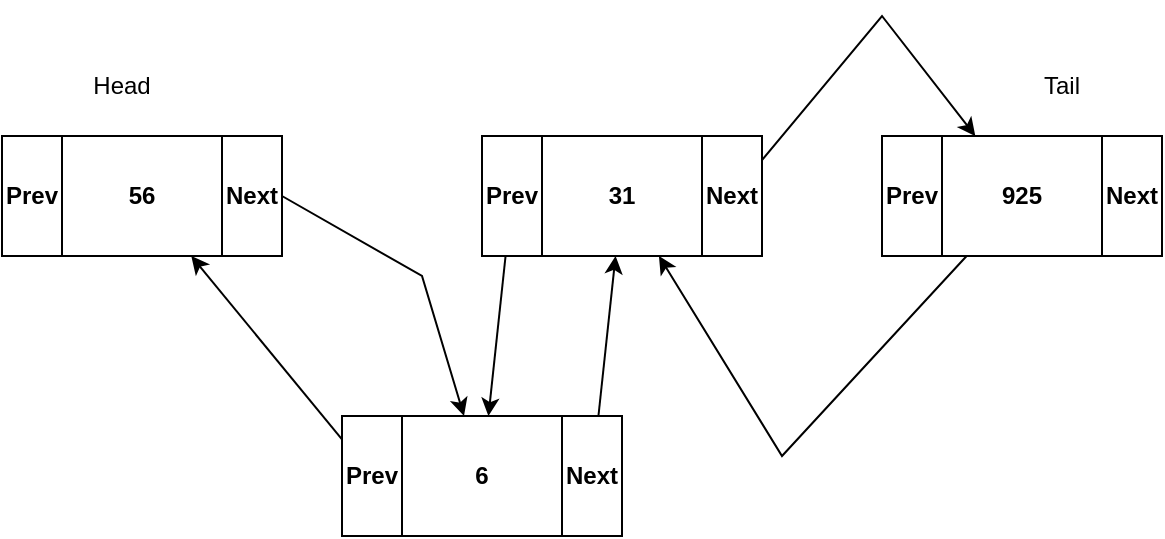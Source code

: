 <mxfile pages="3">
    <diagram name="Page-1" id="NP0IGY9QcF5OJb9P8qif">
        <mxGraphModel dx="804" dy="341" grid="1" gridSize="10" guides="1" tooltips="1" connect="1" arrows="1" fold="1" page="1" pageScale="1" pageWidth="827" pageHeight="1169" math="0" shadow="0">
            <root>
                <mxCell id="0"/>
                <mxCell id="1" parent="0"/>
                <mxCell id="LalYOXQxGZXRVZVDWcl1-1" value="Prev" style="rounded=0;whiteSpace=wrap;html=1;fontStyle=1" parent="1" vertex="1">
                    <mxGeometry x="150" y="190" width="30" height="60" as="geometry"/>
                </mxCell>
                <mxCell id="LalYOXQxGZXRVZVDWcl1-2" value="56" style="rounded=0;whiteSpace=wrap;html=1;fontStyle=1" parent="1" vertex="1">
                    <mxGeometry x="180" y="190" width="80" height="60" as="geometry"/>
                </mxCell>
                <mxCell id="LalYOXQxGZXRVZVDWcl1-3" value="Next" style="rounded=0;whiteSpace=wrap;html=1;fontStyle=1" parent="1" vertex="1">
                    <mxGeometry x="260" y="190" width="30" height="60" as="geometry"/>
                </mxCell>
                <mxCell id="LalYOXQxGZXRVZVDWcl1-8" value="Prev" style="rounded=0;whiteSpace=wrap;html=1;fontStyle=1" parent="1" vertex="1">
                    <mxGeometry x="390" y="190" width="30" height="60" as="geometry"/>
                </mxCell>
                <mxCell id="LalYOXQxGZXRVZVDWcl1-9" value="31" style="rounded=0;whiteSpace=wrap;html=1;fontStyle=1" parent="1" vertex="1">
                    <mxGeometry x="420" y="190" width="80" height="60" as="geometry"/>
                </mxCell>
                <mxCell id="LalYOXQxGZXRVZVDWcl1-10" value="Next" style="rounded=0;whiteSpace=wrap;html=1;fontStyle=1" parent="1" vertex="1">
                    <mxGeometry x="500" y="190" width="30" height="60" as="geometry"/>
                </mxCell>
                <mxCell id="LalYOXQxGZXRVZVDWcl1-11" value="Prev" style="rounded=0;whiteSpace=wrap;html=1;fontStyle=1" parent="1" vertex="1">
                    <mxGeometry x="590" y="190" width="30" height="60" as="geometry"/>
                </mxCell>
                <mxCell id="LalYOXQxGZXRVZVDWcl1-12" value="925&lt;br&gt;" style="rounded=0;whiteSpace=wrap;html=1;fontStyle=1" parent="1" vertex="1">
                    <mxGeometry x="620" y="190" width="80" height="60" as="geometry"/>
                </mxCell>
                <mxCell id="LalYOXQxGZXRVZVDWcl1-13" value="Next" style="rounded=0;whiteSpace=wrap;html=1;fontStyle=1" parent="1" vertex="1">
                    <mxGeometry x="700" y="190" width="30" height="60" as="geometry"/>
                </mxCell>
                <mxCell id="LalYOXQxGZXRVZVDWcl1-15" value="" style="endArrow=classic;html=1;rounded=0;exitX=1;exitY=0.5;exitDx=0;exitDy=0;" parent="1" source="LalYOXQxGZXRVZVDWcl1-3" target="LalYOXQxGZXRVZVDWcl1-24" edge="1">
                    <mxGeometry width="50" height="50" relative="1" as="geometry">
                        <mxPoint x="390" y="310" as="sourcePoint"/>
                        <mxPoint x="440" y="260" as="targetPoint"/>
                        <Array as="points">
                            <mxPoint x="360" y="260"/>
                        </Array>
                    </mxGeometry>
                </mxCell>
                <mxCell id="LalYOXQxGZXRVZVDWcl1-17" value="" style="endArrow=classic;html=1;rounded=0;" parent="1" source="LalYOXQxGZXRVZVDWcl1-8" target="LalYOXQxGZXRVZVDWcl1-24" edge="1">
                    <mxGeometry width="50" height="50" relative="1" as="geometry">
                        <mxPoint x="390" y="310" as="sourcePoint"/>
                        <mxPoint x="440" y="260" as="targetPoint"/>
                        <Array as="points"/>
                    </mxGeometry>
                </mxCell>
                <mxCell id="LalYOXQxGZXRVZVDWcl1-18" value="" style="endArrow=classic;html=1;rounded=0;fontStyle=1" parent="1" source="LalYOXQxGZXRVZVDWcl1-10" target="LalYOXQxGZXRVZVDWcl1-12" edge="1">
                    <mxGeometry width="50" height="50" relative="1" as="geometry">
                        <mxPoint x="300" y="230" as="sourcePoint"/>
                        <mxPoint x="470" y="200" as="targetPoint"/>
                        <Array as="points">
                            <mxPoint x="590" y="130"/>
                        </Array>
                    </mxGeometry>
                </mxCell>
                <mxCell id="LalYOXQxGZXRVZVDWcl1-19" value="" style="endArrow=classic;html=1;rounded=0;" parent="1" source="LalYOXQxGZXRVZVDWcl1-12" target="LalYOXQxGZXRVZVDWcl1-9" edge="1">
                    <mxGeometry width="50" height="50" relative="1" as="geometry">
                        <mxPoint x="540" y="212" as="sourcePoint"/>
                        <mxPoint x="647" y="200" as="targetPoint"/>
                        <Array as="points">
                            <mxPoint x="540" y="350"/>
                        </Array>
                    </mxGeometry>
                </mxCell>
                <mxCell id="LalYOXQxGZXRVZVDWcl1-21" value="Head" style="text;html=1;strokeColor=none;fillColor=none;align=center;verticalAlign=middle;whiteSpace=wrap;rounded=0;" parent="1" vertex="1">
                    <mxGeometry x="180" y="150" width="60" height="30" as="geometry"/>
                </mxCell>
                <mxCell id="LalYOXQxGZXRVZVDWcl1-22" value="Tail" style="text;html=1;strokeColor=none;fillColor=none;align=center;verticalAlign=middle;whiteSpace=wrap;rounded=0;" parent="1" vertex="1">
                    <mxGeometry x="650" y="150" width="60" height="30" as="geometry"/>
                </mxCell>
                <mxCell id="LalYOXQxGZXRVZVDWcl1-23" value="Prev" style="rounded=0;whiteSpace=wrap;html=1;fontStyle=1" parent="1" vertex="1">
                    <mxGeometry x="320" y="330" width="30" height="60" as="geometry"/>
                </mxCell>
                <mxCell id="LalYOXQxGZXRVZVDWcl1-24" value="6" style="rounded=0;whiteSpace=wrap;html=1;fontStyle=1" parent="1" vertex="1">
                    <mxGeometry x="350" y="330" width="80" height="60" as="geometry"/>
                </mxCell>
                <mxCell id="LalYOXQxGZXRVZVDWcl1-25" value="Next" style="rounded=0;whiteSpace=wrap;html=1;fontStyle=1" parent="1" vertex="1">
                    <mxGeometry x="430" y="330" width="30" height="60" as="geometry"/>
                </mxCell>
                <mxCell id="LalYOXQxGZXRVZVDWcl1-26" value="" style="endArrow=classic;html=1;rounded=0;" parent="1" source="LalYOXQxGZXRVZVDWcl1-23" target="LalYOXQxGZXRVZVDWcl1-2" edge="1">
                    <mxGeometry width="50" height="50" relative="1" as="geometry">
                        <mxPoint x="380" y="280" as="sourcePoint"/>
                        <mxPoint x="430" y="230" as="targetPoint"/>
                    </mxGeometry>
                </mxCell>
                <mxCell id="LalYOXQxGZXRVZVDWcl1-27" value="" style="endArrow=classic;html=1;rounded=0;" parent="1" source="LalYOXQxGZXRVZVDWcl1-25" target="LalYOXQxGZXRVZVDWcl1-9" edge="1">
                    <mxGeometry width="50" height="50" relative="1" as="geometry">
                        <mxPoint x="412" y="260" as="sourcePoint"/>
                        <mxPoint x="403" y="340" as="targetPoint"/>
                        <Array as="points"/>
                    </mxGeometry>
                </mxCell>
            </root>
        </mxGraphModel>
    </diagram>
    <diagram id="xSqx4w_NNPDwo3YHBRpM" name="Page-2">
        <mxGraphModel dx="804" dy="341" grid="1" gridSize="10" guides="1" tooltips="1" connect="1" arrows="1" fold="1" page="1" pageScale="1" pageWidth="827" pageHeight="1169" math="0" shadow="0">
            <root>
                <mxCell id="0"/>
                <mxCell id="1" parent="0"/>
                <mxCell id="xuw5zCE6RppPVihWjLqr-1" value="&lt;font style=&quot;font-size: 20px;&quot;&gt;A&lt;/font&gt;" style="ellipse;whiteSpace=wrap;html=1;aspect=fixed;fontStyle=1;fontSize=13;" parent="1" vertex="1">
                    <mxGeometry x="400" y="40" width="40" height="40" as="geometry"/>
                </mxCell>
                <mxCell id="xuw5zCE6RppPVihWjLqr-2" value="&lt;font style=&quot;font-size: 20px;&quot;&gt;B&lt;/font&gt;" style="ellipse;whiteSpace=wrap;html=1;aspect=fixed;fontStyle=1;fontSize=13;" parent="1" vertex="1">
                    <mxGeometry x="280" y="80" width="40" height="40" as="geometry"/>
                </mxCell>
                <mxCell id="xuw5zCE6RppPVihWjLqr-3" value="&lt;font style=&quot;font-size: 20px;&quot;&gt;C&lt;/font&gt;" style="ellipse;whiteSpace=wrap;html=1;aspect=fixed;fontStyle=1;fontSize=13;" parent="1" vertex="1">
                    <mxGeometry x="520" y="80" width="40" height="40" as="geometry"/>
                </mxCell>
                <mxCell id="xuw5zCE6RppPVihWjLqr-4" value="&lt;font style=&quot;font-size: 20px;&quot;&gt;D&lt;/font&gt;" style="ellipse;whiteSpace=wrap;html=1;aspect=fixed;fontStyle=1;fontSize=13;" parent="1" vertex="1">
                    <mxGeometry x="160" y="120" width="40" height="40" as="geometry"/>
                </mxCell>
                <mxCell id="xuw5zCE6RppPVihWjLqr-6" value="" style="endArrow=none;html=1;rounded=0;" parent="1" source="xuw5zCE6RppPVihWjLqr-2" target="xuw5zCE6RppPVihWjLqr-1" edge="1">
                    <mxGeometry width="50" height="50" relative="1" as="geometry">
                        <mxPoint x="390" y="300" as="sourcePoint"/>
                        <mxPoint x="440" y="250" as="targetPoint"/>
                    </mxGeometry>
                </mxCell>
                <mxCell id="xuw5zCE6RppPVihWjLqr-7" value="" style="endArrow=none;html=1;rounded=0;" parent="1" source="xuw5zCE6RppPVihWjLqr-4" target="xuw5zCE6RppPVihWjLqr-2" edge="1">
                    <mxGeometry width="50" height="50" relative="1" as="geometry">
                        <mxPoint x="368" y="101" as="sourcePoint"/>
                        <mxPoint x="412" y="79" as="targetPoint"/>
                    </mxGeometry>
                </mxCell>
                <mxCell id="xuw5zCE6RppPVihWjLqr-8" value="" style="endArrow=none;html=1;rounded=0;" parent="1" source="xuw5zCE6RppPVihWjLqr-3" target="xuw5zCE6RppPVihWjLqr-1" edge="1">
                    <mxGeometry width="50" height="50" relative="1" as="geometry">
                        <mxPoint x="430" y="190" as="sourcePoint"/>
                        <mxPoint x="332" y="119" as="targetPoint"/>
                    </mxGeometry>
                </mxCell>
                <mxCell id="xuw5zCE6RppPVihWjLqr-9" value="&lt;font style=&quot;font-size: 20px;&quot;&gt;E&lt;/font&gt;" style="ellipse;whiteSpace=wrap;html=1;aspect=fixed;fontStyle=1;fontSize=13;" parent="1" vertex="1">
                    <mxGeometry x="360" y="120" width="40" height="40" as="geometry"/>
                </mxCell>
                <mxCell id="xuw5zCE6RppPVihWjLqr-10" value="" style="endArrow=none;html=1;rounded=0;" parent="1" source="xuw5zCE6RppPVihWjLqr-9" target="xuw5zCE6RppPVihWjLqr-2" edge="1">
                    <mxGeometry width="50" height="50" relative="1" as="geometry">
                        <mxPoint x="370" y="150" as="sourcePoint"/>
                        <mxPoint x="420" y="100" as="targetPoint"/>
                    </mxGeometry>
                </mxCell>
                <mxCell id="xuw5zCE6RppPVihWjLqr-12" value="&lt;font style=&quot;font-size: 20px;&quot;&gt;F&lt;/font&gt;" style="ellipse;whiteSpace=wrap;html=1;aspect=fixed;fontStyle=1;fontSize=13;" parent="1" vertex="1">
                    <mxGeometry x="440" y="120" width="40" height="40" as="geometry"/>
                </mxCell>
                <mxCell id="xuw5zCE6RppPVihWjLqr-13" value="" style="endArrow=none;html=1;rounded=0;" parent="1" source="xuw5zCE6RppPVihWjLqr-12" target="xuw5zCE6RppPVihWjLqr-3" edge="1">
                    <mxGeometry width="50" height="50" relative="1" as="geometry">
                        <mxPoint x="370" y="150" as="sourcePoint"/>
                        <mxPoint x="420" y="100" as="targetPoint"/>
                    </mxGeometry>
                </mxCell>
            </root>
        </mxGraphModel>
    </diagram>
    <diagram name="Copy of Page-2" id="QVoZbWSH5V3L0LkNBzAl">
        <mxGraphModel dx="804" dy="341" grid="1" gridSize="10" guides="1" tooltips="1" connect="1" arrows="1" fold="1" page="1" pageScale="1" pageWidth="827" pageHeight="1169" math="0" shadow="0">
            <root>
                <mxCell id="hrKfpTb4RWWmjKhqfqVy-0"/>
                <mxCell id="hrKfpTb4RWWmjKhqfqVy-1" parent="hrKfpTb4RWWmjKhqfqVy-0"/>
                <mxCell id="hrKfpTb4RWWmjKhqfqVy-2" value="&lt;font style=&quot;font-size: 20px;&quot;&gt;A&lt;/font&gt;" style="ellipse;whiteSpace=wrap;html=1;aspect=fixed;fontStyle=1;fontSize=13;" parent="hrKfpTb4RWWmjKhqfqVy-1" vertex="1">
                    <mxGeometry x="220" y="230" width="40" height="40" as="geometry"/>
                </mxCell>
                <mxCell id="hrKfpTb4RWWmjKhqfqVy-3" value="&lt;font style=&quot;font-size: 20px;&quot;&gt;B&lt;/font&gt;" style="ellipse;whiteSpace=wrap;html=1;aspect=fixed;fontStyle=1;fontSize=13;" parent="hrKfpTb4RWWmjKhqfqVy-1" vertex="1">
                    <mxGeometry x="330" y="370" width="40" height="40" as="geometry"/>
                </mxCell>
                <mxCell id="hrKfpTb4RWWmjKhqfqVy-4" value="&lt;font style=&quot;font-size: 20px;&quot;&gt;C&lt;/font&gt;" style="ellipse;whiteSpace=wrap;html=1;aspect=fixed;fontStyle=1;fontSize=13;" parent="hrKfpTb4RWWmjKhqfqVy-1" vertex="1">
                    <mxGeometry x="310" y="170" width="40" height="40" as="geometry"/>
                </mxCell>
                <mxCell id="hrKfpTb4RWWmjKhqfqVy-5" value="&lt;font style=&quot;font-size: 20px;&quot;&gt;D&lt;/font&gt;" style="ellipse;whiteSpace=wrap;html=1;aspect=fixed;fontStyle=1;fontSize=13;" parent="hrKfpTb4RWWmjKhqfqVy-1" vertex="1">
                    <mxGeometry x="450" y="160" width="40" height="40" as="geometry"/>
                </mxCell>
                <mxCell id="hrKfpTb4RWWmjKhqfqVy-6" value="" style="endArrow=none;html=1;rounded=0;" parent="hrKfpTb4RWWmjKhqfqVy-1" source="hrKfpTb4RWWmjKhqfqVy-3" target="hrKfpTb4RWWmjKhqfqVy-2" edge="1">
                    <mxGeometry width="50" height="50" relative="1" as="geometry">
                        <mxPoint x="390" y="300" as="sourcePoint"/>
                        <mxPoint x="440" y="250" as="targetPoint"/>
                    </mxGeometry>
                </mxCell>
                <mxCell id="hmxQl7nroX_c6PbWQVex-4" value="1" style="edgeLabel;html=1;align=center;verticalAlign=middle;resizable=0;points=[];" parent="hrKfpTb4RWWmjKhqfqVy-6" vertex="1" connectable="0">
                    <mxGeometry x="0.439" y="3" relative="1" as="geometry">
                        <mxPoint as="offset"/>
                    </mxGeometry>
                </mxCell>
                <mxCell id="hrKfpTb4RWWmjKhqfqVy-7" value="" style="endArrow=none;html=1;rounded=0;" parent="hrKfpTb4RWWmjKhqfqVy-1" source="hmxQl7nroX_c6PbWQVex-2" target="hrKfpTb4RWWmjKhqfqVy-3" edge="1">
                    <mxGeometry width="50" height="50" relative="1" as="geometry">
                        <mxPoint x="368" y="101" as="sourcePoint"/>
                        <mxPoint x="412" y="79" as="targetPoint"/>
                    </mxGeometry>
                </mxCell>
                <mxCell id="hmxQl7nroX_c6PbWQVex-7" value="4" style="edgeLabel;html=1;align=center;verticalAlign=middle;resizable=0;points=[];" parent="hrKfpTb4RWWmjKhqfqVy-7" vertex="1" connectable="0">
                    <mxGeometry x="-0.288" relative="1" as="geometry">
                        <mxPoint as="offset"/>
                    </mxGeometry>
                </mxCell>
                <mxCell id="hrKfpTb4RWWmjKhqfqVy-8" value="" style="endArrow=none;html=1;rounded=0;" parent="hrKfpTb4RWWmjKhqfqVy-1" source="hrKfpTb4RWWmjKhqfqVy-4" target="hrKfpTb4RWWmjKhqfqVy-2" edge="1">
                    <mxGeometry width="50" height="50" relative="1" as="geometry">
                        <mxPoint x="430" y="190" as="sourcePoint"/>
                        <mxPoint x="332" y="119" as="targetPoint"/>
                    </mxGeometry>
                </mxCell>
                <mxCell id="hmxQl7nroX_c6PbWQVex-5" value="2&lt;span style=&quot;white-space: pre;&quot;&gt;&#9;&lt;/span&gt;" style="edgeLabel;html=1;align=center;verticalAlign=middle;resizable=0;points=[];" parent="hrKfpTb4RWWmjKhqfqVy-8" vertex="1" connectable="0">
                    <mxGeometry x="0.334" y="1" relative="1" as="geometry">
                        <mxPoint as="offset"/>
                    </mxGeometry>
                </mxCell>
                <mxCell id="hrKfpTb4RWWmjKhqfqVy-9" value="&lt;font style=&quot;font-size: 20px;&quot;&gt;E&lt;/font&gt;" style="ellipse;whiteSpace=wrap;html=1;aspect=fixed;fontStyle=1;fontSize=13;" parent="hrKfpTb4RWWmjKhqfqVy-1" vertex="1">
                    <mxGeometry x="550" y="260" width="40" height="40" as="geometry"/>
                </mxCell>
                <mxCell id="hrKfpTb4RWWmjKhqfqVy-10" value="" style="endArrow=none;html=1;rounded=0;" parent="hrKfpTb4RWWmjKhqfqVy-1" source="hrKfpTb4RWWmjKhqfqVy-9" target="hrKfpTb4RWWmjKhqfqVy-3" edge="1">
                    <mxGeometry width="50" height="50" relative="1" as="geometry">
                        <mxPoint x="370" y="150" as="sourcePoint"/>
                        <mxPoint x="420" y="100" as="targetPoint"/>
                    </mxGeometry>
                </mxCell>
                <mxCell id="hmxQl7nroX_c6PbWQVex-6" value="3" style="edgeLabel;html=1;align=center;verticalAlign=middle;resizable=0;points=[];" parent="hrKfpTb4RWWmjKhqfqVy-10" vertex="1" connectable="0">
                    <mxGeometry x="0.378" y="2" relative="1" as="geometry">
                        <mxPoint as="offset"/>
                    </mxGeometry>
                </mxCell>
                <mxCell id="hrKfpTb4RWWmjKhqfqVy-12" value="" style="endArrow=none;html=1;rounded=0;" parent="hrKfpTb4RWWmjKhqfqVy-1" source="hrKfpTb4RWWmjKhqfqVy-5" target="hrKfpTb4RWWmjKhqfqVy-4" edge="1">
                    <mxGeometry width="50" height="50" relative="1" as="geometry">
                        <mxPoint x="480.294" y="163.416" as="sourcePoint"/>
                        <mxPoint x="420" y="100" as="targetPoint"/>
                    </mxGeometry>
                </mxCell>
                <mxCell id="hmxQl7nroX_c6PbWQVex-8" value="5" style="edgeLabel;html=1;align=center;verticalAlign=middle;resizable=0;points=[];" parent="hrKfpTb4RWWmjKhqfqVy-12" vertex="1" connectable="0">
                    <mxGeometry x="0.003" y="2" relative="1" as="geometry">
                        <mxPoint as="offset"/>
                    </mxGeometry>
                </mxCell>
                <mxCell id="hmxQl7nroX_c6PbWQVex-0" value="" style="endArrow=none;html=1;rounded=0;" parent="hrKfpTb4RWWmjKhqfqVy-1" source="hrKfpTb4RWWmjKhqfqVy-5" target="hrKfpTb4RWWmjKhqfqVy-9" edge="1">
                    <mxGeometry width="50" height="50" relative="1" as="geometry">
                        <mxPoint x="440" y="200" as="sourcePoint"/>
                        <mxPoint x="360" y="200" as="targetPoint"/>
                    </mxGeometry>
                </mxCell>
                <mxCell id="hmxQl7nroX_c6PbWQVex-11" value="7" style="edgeLabel;html=1;align=center;verticalAlign=middle;resizable=0;points=[];" parent="hmxQl7nroX_c6PbWQVex-0" vertex="1" connectable="0">
                    <mxGeometry x="0.139" relative="1" as="geometry">
                        <mxPoint as="offset"/>
                    </mxGeometry>
                </mxCell>
                <mxCell id="hmxQl7nroX_c6PbWQVex-1" value="Depth-first search: B, E, D, C, F" style="rounded=0;whiteSpace=wrap;html=1;fontSize=19;fontStyle=1;align=left;" parent="hrKfpTb4RWWmjKhqfqVy-1" vertex="1">
                    <mxGeometry x="260" y="30" width="400" height="60" as="geometry"/>
                </mxCell>
                <mxCell id="hmxQl7nroX_c6PbWQVex-2" value="&lt;span style=&quot;font-size: 20px;&quot;&gt;F&lt;/span&gt;" style="ellipse;whiteSpace=wrap;html=1;aspect=fixed;fontStyle=1;fontSize=13;" parent="hrKfpTb4RWWmjKhqfqVy-1" vertex="1">
                    <mxGeometry x="374" y="250" width="40" height="40" as="geometry"/>
                </mxCell>
                <mxCell id="hmxQl7nroX_c6PbWQVex-3" value="" style="endArrow=none;html=1;rounded=0;" parent="hrKfpTb4RWWmjKhqfqVy-1" source="hrKfpTb4RWWmjKhqfqVy-5" target="hmxQl7nroX_c6PbWQVex-2" edge="1">
                    <mxGeometry width="50" height="50" relative="1" as="geometry">
                        <mxPoint x="369" y="290" as="sourcePoint"/>
                        <mxPoint x="362" y="380" as="targetPoint"/>
                    </mxGeometry>
                </mxCell>
                <mxCell id="hmxQl7nroX_c6PbWQVex-10" value="6" style="edgeLabel;html=1;align=center;verticalAlign=middle;resizable=0;points=[];" parent="hmxQl7nroX_c6PbWQVex-3" vertex="1" connectable="0">
                    <mxGeometry x="-0.083" y="4" relative="1" as="geometry">
                        <mxPoint as="offset"/>
                    </mxGeometry>
                </mxCell>
            </root>
        </mxGraphModel>
    </diagram>
</mxfile>